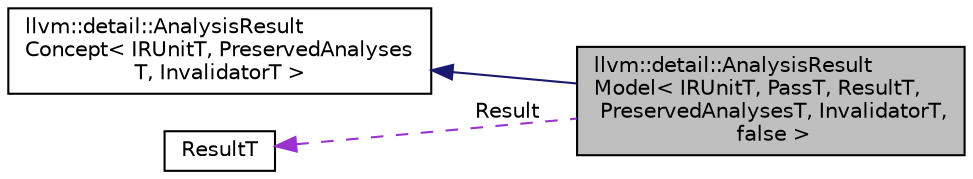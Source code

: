 digraph "llvm::detail::AnalysisResultModel&lt; IRUnitT, PassT, ResultT, PreservedAnalysesT, InvalidatorT, false &gt;"
{
 // LATEX_PDF_SIZE
  bgcolor="transparent";
  edge [fontname="Helvetica",fontsize="10",labelfontname="Helvetica",labelfontsize="10"];
  node [fontname="Helvetica",fontsize="10",shape="box"];
  rankdir="LR";
  Node1 [label="llvm::detail::AnalysisResult\lModel\< IRUnitT, PassT, ResultT,\l PreservedAnalysesT, InvalidatorT,\l false \>",height=0.2,width=0.4,color="black", fillcolor="grey75", style="filled", fontcolor="black",tooltip="Specialization of AnalysisResultModel which provides the default invalidate functionality."];
  Node2 -> Node1 [dir="back",color="midnightblue",fontsize="10",style="solid",fontname="Helvetica"];
  Node2 [label="llvm::detail::AnalysisResult\lConcept\< IRUnitT, PreservedAnalyses\lT, InvalidatorT \>",height=0.2,width=0.4,color="black",URL="$structllvm_1_1detail_1_1AnalysisResultConcept.html",tooltip="Abstract concept of an analysis result."];
  Node3 -> Node1 [dir="back",color="darkorchid3",fontsize="10",style="dashed",label=" Result" ,fontname="Helvetica"];
  Node3 [label="ResultT",height=0.2,width=0.4,color="black",tooltip=" "];
}
